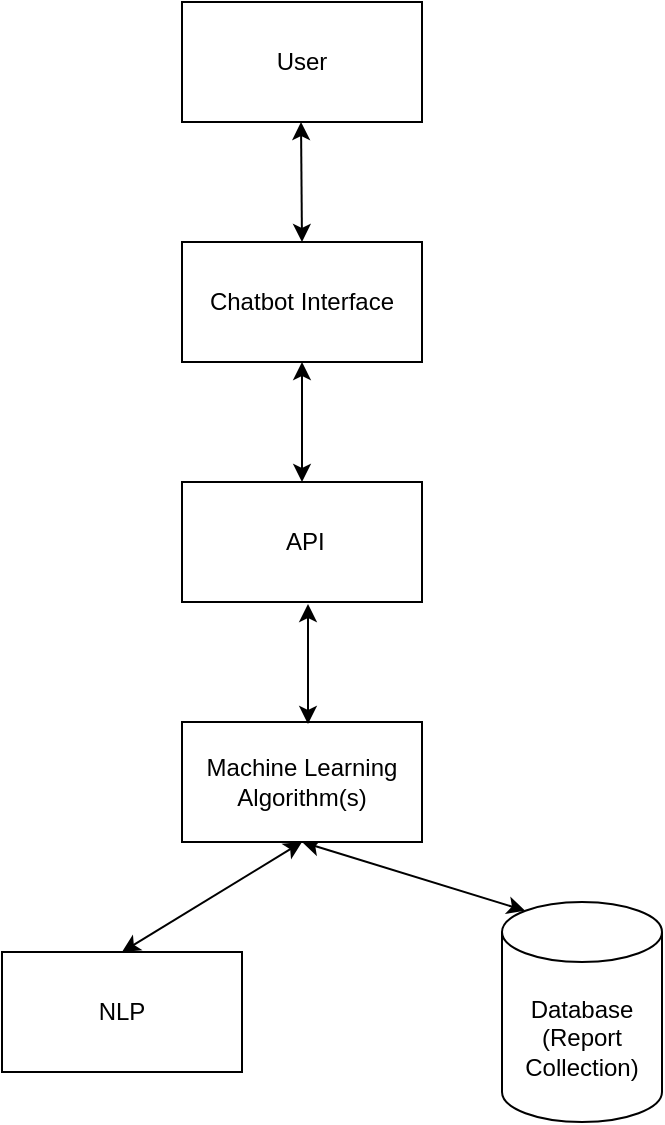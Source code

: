 <mxfile version="15.6.8" type="github">
  <diagram id="E8Qlq9uV38KIObQvXuf5" name="Page-1">
    <mxGraphModel dx="782" dy="432" grid="1" gridSize="10" guides="1" tooltips="1" connect="1" arrows="1" fold="1" page="1" pageScale="1" pageWidth="850" pageHeight="1100" math="0" shadow="0">
      <root>
        <mxCell id="0" />
        <mxCell id="1" parent="0" />
        <mxCell id="xV1kJ7AyNFH7F8mEZFLj-1" value="User" style="rounded=0;whiteSpace=wrap;html=1;" vertex="1" parent="1">
          <mxGeometry x="320" y="60" width="120" height="60" as="geometry" />
        </mxCell>
        <mxCell id="xV1kJ7AyNFH7F8mEZFLj-2" value="Chatbot Interface" style="rounded=0;whiteSpace=wrap;html=1;" vertex="1" parent="1">
          <mxGeometry x="320" y="180" width="120" height="60" as="geometry" />
        </mxCell>
        <mxCell id="xV1kJ7AyNFH7F8mEZFLj-4" value="&amp;nbsp;API" style="rounded=0;whiteSpace=wrap;html=1;" vertex="1" parent="1">
          <mxGeometry x="320" y="300" width="120" height="60" as="geometry" />
        </mxCell>
        <mxCell id="xV1kJ7AyNFH7F8mEZFLj-6" value="Database&lt;br&gt;(Report Collection)" style="shape=cylinder3;whiteSpace=wrap;html=1;boundedLbl=1;backgroundOutline=1;size=15;" vertex="1" parent="1">
          <mxGeometry x="480" y="510" width="80" height="110" as="geometry" />
        </mxCell>
        <mxCell id="xV1kJ7AyNFH7F8mEZFLj-19" value="" style="endArrow=classic;startArrow=classic;html=1;rounded=0;" edge="1" parent="1">
          <mxGeometry width="50" height="50" relative="1" as="geometry">
            <mxPoint x="380" y="180" as="sourcePoint" />
            <mxPoint x="379.5" y="120" as="targetPoint" />
          </mxGeometry>
        </mxCell>
        <mxCell id="xV1kJ7AyNFH7F8mEZFLj-20" value="" style="endArrow=classic;startArrow=classic;html=1;rounded=0;exitX=0.5;exitY=0;exitDx=0;exitDy=0;entryX=0.5;entryY=1;entryDx=0;entryDy=0;" edge="1" parent="1" source="xV1kJ7AyNFH7F8mEZFLj-31" target="xV1kJ7AyNFH7F8mEZFLj-29">
          <mxGeometry width="50" height="50" relative="1" as="geometry">
            <mxPoint x="260" y="520" as="sourcePoint" />
            <mxPoint x="390" y="480" as="targetPoint" />
          </mxGeometry>
        </mxCell>
        <mxCell id="xV1kJ7AyNFH7F8mEZFLj-21" value="" style="endArrow=classic;startArrow=classic;html=1;rounded=0;entryX=0.5;entryY=1;entryDx=0;entryDy=0;exitX=0.145;exitY=0;exitDx=0;exitDy=4.35;exitPerimeter=0;" edge="1" parent="1" source="xV1kJ7AyNFH7F8mEZFLj-6" target="xV1kJ7AyNFH7F8mEZFLj-29">
          <mxGeometry width="50" height="50" relative="1" as="geometry">
            <mxPoint x="510" y="500" as="sourcePoint" />
            <mxPoint x="425" y="480" as="targetPoint" />
          </mxGeometry>
        </mxCell>
        <mxCell id="xV1kJ7AyNFH7F8mEZFLj-22" value="" style="endArrow=classic;startArrow=classic;html=1;rounded=0;exitX=0.5;exitY=1;exitDx=0;exitDy=0;" edge="1" parent="1" source="xV1kJ7AyNFH7F8mEZFLj-2">
          <mxGeometry width="50" height="50" relative="1" as="geometry">
            <mxPoint x="250" y="340" as="sourcePoint" />
            <mxPoint x="380" y="300" as="targetPoint" />
          </mxGeometry>
        </mxCell>
        <mxCell id="xV1kJ7AyNFH7F8mEZFLj-29" value="Machine Learning Algorithm(s)" style="rounded=0;whiteSpace=wrap;html=1;" vertex="1" parent="1">
          <mxGeometry x="320" y="420" width="120" height="60" as="geometry" />
        </mxCell>
        <mxCell id="xV1kJ7AyNFH7F8mEZFLj-30" value="" style="endArrow=classic;startArrow=classic;html=1;rounded=0;exitX=0.5;exitY=1;exitDx=0;exitDy=0;" edge="1" parent="1">
          <mxGeometry width="50" height="50" relative="1" as="geometry">
            <mxPoint x="383" y="361" as="sourcePoint" />
            <mxPoint x="383" y="421" as="targetPoint" />
          </mxGeometry>
        </mxCell>
        <mxCell id="xV1kJ7AyNFH7F8mEZFLj-31" value="NLP" style="rounded=0;whiteSpace=wrap;html=1;" vertex="1" parent="1">
          <mxGeometry x="230" y="535" width="120" height="60" as="geometry" />
        </mxCell>
      </root>
    </mxGraphModel>
  </diagram>
</mxfile>
